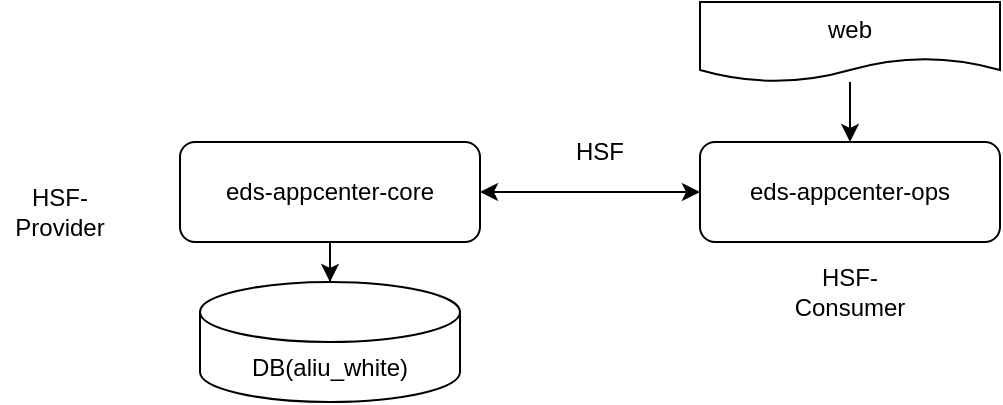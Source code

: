 <mxfile version="15.5.9" type="github">
  <diagram id="Zl4FEeRoXpnqyhURPltx" name="Page-1">
    <mxGraphModel dx="1298" dy="841" grid="1" gridSize="10" guides="1" tooltips="1" connect="1" arrows="1" fold="1" page="1" pageScale="1" pageWidth="827" pageHeight="1169" math="0" shadow="0">
      <root>
        <mxCell id="0" />
        <mxCell id="1" parent="0" />
        <mxCell id="HRB6QKZnDYWxKy1lyRq8-1" value="DB(aliu_white)" style="shape=cylinder3;whiteSpace=wrap;html=1;boundedLbl=1;backgroundOutline=1;size=15;" vertex="1" parent="1">
          <mxGeometry x="270" y="470" width="130" height="60" as="geometry" />
        </mxCell>
        <mxCell id="HRB6QKZnDYWxKy1lyRq8-13" value="" style="edgeStyle=orthogonalEdgeStyle;rounded=0;orthogonalLoop=1;jettySize=auto;html=1;" edge="1" parent="1" source="HRB6QKZnDYWxKy1lyRq8-2" target="HRB6QKZnDYWxKy1lyRq8-1">
          <mxGeometry relative="1" as="geometry" />
        </mxCell>
        <mxCell id="HRB6QKZnDYWxKy1lyRq8-2" value="eds-appcenter-core" style="rounded=1;whiteSpace=wrap;html=1;" vertex="1" parent="1">
          <mxGeometry x="260" y="400" width="150" height="50" as="geometry" />
        </mxCell>
        <mxCell id="HRB6QKZnDYWxKy1lyRq8-3" value="eds-appcenter-ops" style="rounded=1;whiteSpace=wrap;html=1;" vertex="1" parent="1">
          <mxGeometry x="520" y="400" width="150" height="50" as="geometry" />
        </mxCell>
        <mxCell id="HRB6QKZnDYWxKy1lyRq8-14" value="" style="edgeStyle=orthogonalEdgeStyle;rounded=0;orthogonalLoop=1;jettySize=auto;html=1;" edge="1" parent="1" source="HRB6QKZnDYWxKy1lyRq8-8">
          <mxGeometry relative="1" as="geometry">
            <mxPoint x="595" y="400" as="targetPoint" />
          </mxGeometry>
        </mxCell>
        <mxCell id="HRB6QKZnDYWxKy1lyRq8-8" value="web" style="shape=document;whiteSpace=wrap;html=1;boundedLbl=1;" vertex="1" parent="1">
          <mxGeometry x="520" y="330" width="150" height="40" as="geometry" />
        </mxCell>
        <mxCell id="HRB6QKZnDYWxKy1lyRq8-9" value="" style="endArrow=classic;startArrow=classic;html=1;rounded=0;entryX=0;entryY=0.5;entryDx=0;entryDy=0;exitX=1;exitY=0.5;exitDx=0;exitDy=0;" edge="1" parent="1" source="HRB6QKZnDYWxKy1lyRq8-2" target="HRB6QKZnDYWxKy1lyRq8-3">
          <mxGeometry width="50" height="50" relative="1" as="geometry">
            <mxPoint x="410" y="470" as="sourcePoint" />
            <mxPoint x="460" y="420" as="targetPoint" />
          </mxGeometry>
        </mxCell>
        <mxCell id="HRB6QKZnDYWxKy1lyRq8-10" value="HSF" style="text;html=1;strokeColor=none;fillColor=none;align=center;verticalAlign=middle;whiteSpace=wrap;rounded=0;" vertex="1" parent="1">
          <mxGeometry x="440" y="390" width="60" height="30" as="geometry" />
        </mxCell>
        <mxCell id="HRB6QKZnDYWxKy1lyRq8-11" value="HSF-Consumer" style="text;html=1;strokeColor=none;fillColor=none;align=center;verticalAlign=middle;whiteSpace=wrap;rounded=0;" vertex="1" parent="1">
          <mxGeometry x="565" y="460" width="60" height="30" as="geometry" />
        </mxCell>
        <mxCell id="HRB6QKZnDYWxKy1lyRq8-12" value="HSF-Provider" style="text;html=1;strokeColor=none;fillColor=none;align=center;verticalAlign=middle;whiteSpace=wrap;rounded=0;" vertex="1" parent="1">
          <mxGeometry x="170" y="420" width="60" height="30" as="geometry" />
        </mxCell>
      </root>
    </mxGraphModel>
  </diagram>
</mxfile>
